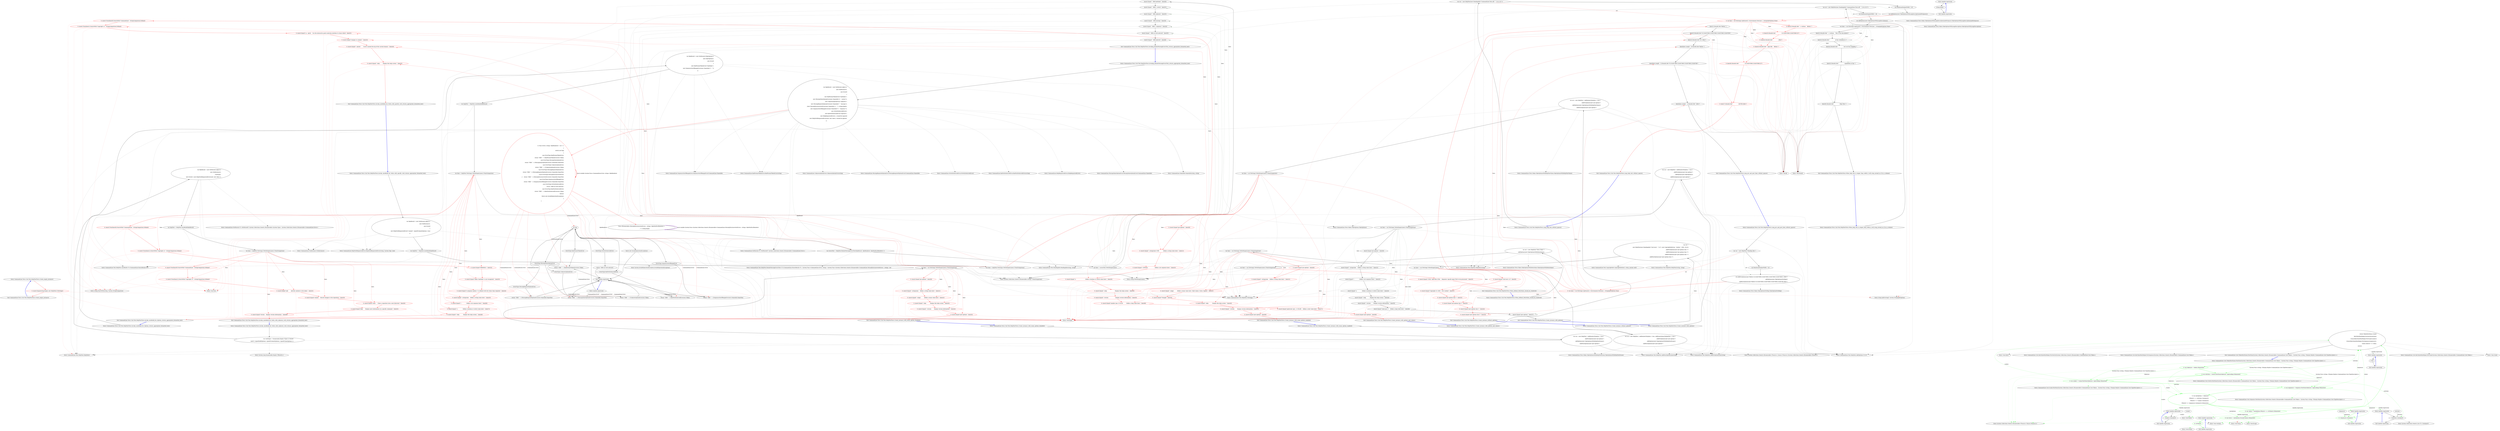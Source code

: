 digraph  {
n0 [cluster="CommandLine.Tests.Unit.Text.HelpTextTests.Create_empty_instance()", label="Entry CommandLine.Tests.Unit.Text.HelpTextTests.Create_empty_instance()", span="16-16"];
n1 [cluster="CommandLine.Tests.Unit.Text.HelpTextTests.Create_empty_instance()", color=red, community=0, label="0: Assert.Equal(string.Empty, new HelpText().ToString())", span="18-18"];
n2 [cluster="CommandLine.Tests.Unit.Text.HelpTextTests.Create_empty_instance()", label="Exit CommandLine.Tests.Unit.Text.HelpTextTests.Create_empty_instance()", span="16-16"];
n3 [cluster="CommandLine.Text.HelpText.HelpText()", label="Entry CommandLine.Text.HelpText.HelpText()", span="34-34"];
n4 [cluster="CommandLine.Text.HelpText.ToString()", label="Entry CommandLine.Text.HelpText.ToString()", span="453-453"];
n5 [cluster="Unk.Equal", label="Entry Unk.Equal", span=""];
n6 [cluster="CommandLine.Tests.Unit.Text.HelpTextTests.Create_instance_without_options()", label="Entry CommandLine.Tests.Unit.Text.HelpTextTests.Create_instance_without_options()", span="22-22"];
n7 [cluster="CommandLine.Tests.Unit.Text.HelpTextTests.Create_instance_without_options()", label="var sut =\r\n                new HelpText(new HeadingInfo(''Unit-tests'', ''2.0''), new CopyrightInfo(true, ''Author'', 2005, 2013))\r\n                    .AddPreOptionsLine(''pre-options line 1'')\r\n                    .AddPreOptionsLine(''pre-options line 2'')\r\n                    .AddPostOptionsLine(''post-options line 1'')\r\n                    .AddPostOptionsLine(''post-options line 2'')", span="26-31"];
n8 [cluster="CommandLine.Tests.Unit.Text.HelpTextTests.Create_instance_without_options()", label="var lines = sut.ToString().ToNotEmptyLines()", span="34-34"];
n16 [cluster="CommandLine.Text.HelpText.HelpText(string, string)", label="Entry CommandLine.Text.HelpText.HelpText(string, string)", span="80-80"];
n17 [cluster="CommandLine.Text.HeadingInfo.HeadingInfo(string, string)", label="Entry CommandLine.Text.HeadingInfo.HeadingInfo(string, string)", span="27-27"];
n18 [cluster="CommandLine.Text.CopyrightInfo.CopyrightInfo(bool, string, params int[])", label="Entry CommandLine.Text.CopyrightInfo.CopyrightInfo(bool, string, params int[])", span="60-60"];
n19 [cluster="CommandLine.Text.HelpText.AddPreOptionsLine(string)", label="Entry CommandLine.Text.HelpText.AddPreOptionsLine(string)", span="330-330"];
n20 [cluster="CommandLine.Text.HelpText.AddPostOptionsLine(string)", label="Entry CommandLine.Text.HelpText.AddPostOptionsLine(string)", span="340-340"];
n9 [cluster="CommandLine.Tests.Unit.Text.HelpTextTests.Create_instance_without_options()", color=red, community=0, label="0: Assert.Equal(''Unit-tests 2.0'', lines[0])", span="36-36"];
n21 [cluster="string.ToNotEmptyLines()", label="Entry string.ToNotEmptyLines()", span="10-10"];
n10 [cluster="CommandLine.Tests.Unit.Text.HelpTextTests.Create_instance_without_options()", color=red, community=0, label="0: Assert.Equal(''Copyright (C) 2005 - 2013 Author'', lines[1])", span="37-37"];
n11 [cluster="CommandLine.Tests.Unit.Text.HelpTextTests.Create_instance_without_options()", color=red, community=0, label="0: Assert.Equal(''pre-options line 1'', lines[2])", span="38-38"];
n12 [cluster="CommandLine.Tests.Unit.Text.HelpTextTests.Create_instance_without_options()", color=red, community=0, label="0: Assert.Equal(''pre-options line 2'', lines[3])", span="39-39"];
n13 [cluster="CommandLine.Tests.Unit.Text.HelpTextTests.Create_instance_without_options()", color=red, community=0, label="0: Assert.Equal(''post-options line 1'', lines[4])", span="40-40"];
n14 [cluster="CommandLine.Tests.Unit.Text.HelpTextTests.Create_instance_without_options()", color=red, community=0, label="0: Assert.Equal(''post-options line 2'', lines[5])", span="41-41"];
n15 [cluster="CommandLine.Tests.Unit.Text.HelpTextTests.Create_instance_without_options()", label="Exit CommandLine.Tests.Unit.Text.HelpTextTests.Create_instance_without_options()", span="22-22"];
n22 [cluster="CommandLine.Tests.Unit.Text.HelpTextTests.Create_instance_with_options()", label="Entry CommandLine.Tests.Unit.Text.HelpTextTests.Create_instance_with_options()", span="46-46"];
n23 [cluster="CommandLine.Tests.Unit.Text.HelpTextTests.Create_instance_with_options()", label="var sut = new HelpText { AddDashesToOption = true }\r\n                .AddPreOptionsLine(''pre-options'')\r\n                .AddOptions(new FakeOptions())\r\n                .AddPostOptionsLine(''post-options'')", span="50-53"];
n24 [cluster="CommandLine.Tests.Unit.Text.HelpTextTests.Create_instance_with_options()", label="var lines = sut.ToString().ToNotEmptyLines().TrimStringArray()", span="57-57"];
n34 [cluster="CommandLine.Tests.Fakes.FakeOptions.FakeOptions()", label="Entry CommandLine.Tests.Fakes.FakeOptions.FakeOptions()", span="6-6"];
n35 [cluster="CommandLine.Text.HelpText.AddOptions<T>(T)", label="Entry CommandLine.Text.HelpText.AddOptions<T>(T)", span="350-350"];
n25 [cluster="CommandLine.Tests.Unit.Text.HelpTextTests.Create_instance_with_options()", label="Assert.Equal(''pre-options'', lines[0])", span="58-58"];
n36 [cluster="System.Collections.Generic.IEnumerable<string>.TrimStringArray()", label="Entry System.Collections.Generic.IEnumerable<string>.TrimStringArray()", span="15-15"];
n26 [cluster="CommandLine.Tests.Unit.Text.HelpTextTests.Create_instance_with_options()", label="Assert.Equal(''--stringvalue    Define a string value here.'', lines[1])", span="59-59"];
n27 [cluster="CommandLine.Tests.Unit.Text.HelpTextTests.Create_instance_with_options()", label="Assert.Equal(''-i               Define a int sequence here.'', lines[2])", span="60-60"];
n28 [cluster="CommandLine.Tests.Unit.Text.HelpTextTests.Create_instance_with_options()", label="Assert.Equal(''-x               Define a boolean or switch value here.'', lines[3])", span="61-61"];
n29 [cluster="CommandLine.Tests.Unit.Text.HelpTextTests.Create_instance_with_options()", label="Assert.Equal(''--help           Display this help screen.'', lines[4])", span="62-62"];
n30 [cluster="CommandLine.Tests.Unit.Text.HelpTextTests.Create_instance_with_options()", label="Assert.Equal(''--version        Display version information.'', lines[5])", span="63-63"];
n31 [cluster="CommandLine.Tests.Unit.Text.HelpTextTests.Create_instance_with_options()", label="Assert.Equal(''value pos. 0     Define a long value here.'', lines[6])", span="64-64"];
n32 [cluster="CommandLine.Tests.Unit.Text.HelpTextTests.Create_instance_with_options()", label="Assert.Equal(''post-options'', lines[7])", span="65-65"];
n33 [cluster="CommandLine.Tests.Unit.Text.HelpTextTests.Create_instance_with_options()", label="Exit CommandLine.Tests.Unit.Text.HelpTextTests.Create_instance_with_options()", span="46-46"];
n37 [cluster="CommandLine.Tests.Unit.Text.HelpTextTests.Create_instance_with_enum_options_enabled()", label="Entry CommandLine.Tests.Unit.Text.HelpTextTests.Create_instance_with_enum_options_enabled()", span="70-70"];
n38 [cluster="CommandLine.Tests.Unit.Text.HelpTextTests.Create_instance_with_enum_options_enabled()", label="var sut = new HelpText { AddDashesToOption = true, AddEnumValuesToHelpText = true }\r\n                .AddPreOptionsLine(''pre-options'')\r\n                .AddOptions(new FakeOptionsWithHelpTextEnum())\r\n                .AddPostOptionsLine(''post-options'')", span="74-77"];
n39 [cluster="CommandLine.Tests.Unit.Text.HelpTextTests.Create_instance_with_enum_options_enabled()", label="var lines = sut.ToString().ToNotEmptyLines().TrimStringArray()", span="81-81"];
n48 [cluster="CommandLine.Tests.Fakes.FakeOptionsWithHelpTextEnum.FakeOptionsWithHelpTextEnum()", label="Entry CommandLine.Tests.Fakes.FakeOptionsWithHelpTextEnum.FakeOptionsWithHelpTextEnum()", span="11-11"];
n40 [cluster="CommandLine.Tests.Unit.Text.HelpTextTests.Create_instance_with_enum_options_enabled()", color=red, community=0, label="0: Assert.Equal(''pre-options'', lines[0])", span="82-82"];
n41 [cluster="CommandLine.Tests.Unit.Text.HelpTextTests.Create_instance_with_enum_options_enabled()", color=red, community=0, label="0: Assert.Equal(''--stringvalue    Define a string value here.'', lines[1])", span="83-83"];
n42 [cluster="CommandLine.Tests.Unit.Text.HelpTextTests.Create_instance_with_enum_options_enabled()", color=red, community=0, label="0: Assert.Equal(''--shape          Define a enum value here. Valid values: Circle, Square,'', lines[2])", span="84-84"];
n43 [cluster="CommandLine.Tests.Unit.Text.HelpTextTests.Create_instance_with_enum_options_enabled()", color=red, community=0, label="0: Assert.Equal(''Triangle'', lines[3])", span="85-85"];
n44 [cluster="CommandLine.Tests.Unit.Text.HelpTextTests.Create_instance_with_enum_options_enabled()", color=red, community=0, label="0: Assert.Equal(''--help           Display this help screen.'', lines[4])", span="86-86"];
n45 [cluster="CommandLine.Tests.Unit.Text.HelpTextTests.Create_instance_with_enum_options_enabled()", color=red, community=0, label="0: Assert.Equal(''--version        Display version information.'', lines[5])", span="87-87"];
n46 [cluster="CommandLine.Tests.Unit.Text.HelpTextTests.Create_instance_with_enum_options_enabled()", color=red, community=0, label="0: Assert.Equal(''post-options'', lines[6])", span="88-88"];
n47 [cluster="CommandLine.Tests.Unit.Text.HelpTextTests.Create_instance_with_enum_options_enabled()", label="Exit CommandLine.Tests.Unit.Text.HelpTextTests.Create_instance_with_enum_options_enabled()", span="70-70"];
n49 [cluster="CommandLine.Tests.Unit.Text.HelpTextTests.Create_instance_with_enum_options_disabled()", label="Entry CommandLine.Tests.Unit.Text.HelpTextTests.Create_instance_with_enum_options_disabled()", span="93-93"];
n50 [cluster="CommandLine.Tests.Unit.Text.HelpTextTests.Create_instance_with_enum_options_disabled()", label="var sut = new HelpText { AddDashesToOption = true }\r\n                .AddPreOptionsLine(''pre-options'')\r\n                .AddOptions(new FakeOptionsWithHelpTextEnum())\r\n                .AddPostOptionsLine(''post-options'')", span="97-100"];
n51 [cluster="CommandLine.Tests.Unit.Text.HelpTextTests.Create_instance_with_enum_options_disabled()", label="var lines = sut.ToString().ToNotEmptyLines().TrimStringArray()", span="104-104"];
n52 [cluster="CommandLine.Tests.Unit.Text.HelpTextTests.Create_instance_with_enum_options_disabled()", color=red, community=0, label="0: Assert.Equal(''pre-options'', lines[0])", span="105-105"];
n53 [cluster="CommandLine.Tests.Unit.Text.HelpTextTests.Create_instance_with_enum_options_disabled()", color=red, community=0, label="0: Assert.Equal(''--stringvalue    Define a string value here.'', lines[1])", span="106-106"];
n54 [cluster="CommandLine.Tests.Unit.Text.HelpTextTests.Create_instance_with_enum_options_disabled()", color=red, community=0, label="0: Assert.Equal(''--shape          Define a enum value here.'', lines[2])", span="107-107"];
n55 [cluster="CommandLine.Tests.Unit.Text.HelpTextTests.Create_instance_with_enum_options_disabled()", color=red, community=0, label="0: Assert.Equal(''--help           Display this help screen.'', lines[3])", span="108-108"];
n56 [cluster="CommandLine.Tests.Unit.Text.HelpTextTests.Create_instance_with_enum_options_disabled()", color=red, community=0, label="0: Assert.Equal(''--version        Display version information.'', lines[4])", span="109-109"];
n57 [cluster="CommandLine.Tests.Unit.Text.HelpTextTests.Create_instance_with_enum_options_disabled()", color=red, community=0, label="0: Assert.Equal(''post-options'', lines[5])", span="110-110"];
n58 [cluster="CommandLine.Tests.Unit.Text.HelpTextTests.Create_instance_with_enum_options_disabled()", label="Exit CommandLine.Tests.Unit.Text.HelpTextTests.Create_instance_with_enum_options_disabled()", span="93-93"];
n59 [cluster="CommandLine.Tests.Unit.Text.HelpTextTests.When_defined_MetaValue_should_be_rendered()", label="Entry CommandLine.Tests.Unit.Text.HelpTextTests.When_defined_MetaValue_should_be_rendered()", span="115-115"];
n60 [cluster="CommandLine.Tests.Unit.Text.HelpTextTests.When_defined_MetaValue_should_be_rendered()", label="var sut = new HelpText(''Meta Value.'')\r\n                .AddOptions(new FakeOptionsWithMetaValue())", span="119-120"];
n61 [cluster="CommandLine.Tests.Unit.Text.HelpTextTests.When_defined_MetaValue_should_be_rendered()", label="var lines = sut.ToString().ToNotEmptyLines().TrimStringArray()", span="123-123"];
n64 [cluster="CommandLine.Text.HelpText.HelpText(string)", label="Entry CommandLine.Text.HelpText.HelpText(string)", span="57-57"];
n65 [cluster="CommandLine.Tests.Fakes.FakeOptionsWithMetaValue.FakeOptionsWithMetaValue()", label="Entry CommandLine.Tests.Fakes.FakeOptionsWithMetaValue.FakeOptionsWithMetaValue()", span="4-4"];
n62 [cluster="CommandLine.Tests.Unit.Text.HelpTextTests.When_defined_MetaValue_should_be_rendered()", color=red, community=0, label="0: Assert.Equal(''i FILE, input-file=FILE    Required. Specify input FILE to be processed.'', lines[2])", span="125-125"];
n63 [cluster="CommandLine.Tests.Unit.Text.HelpTextTests.When_defined_MetaValue_should_be_rendered()", label="Exit CommandLine.Tests.Unit.Text.HelpTextTests.When_defined_MetaValue_should_be_rendered()", span="115-115"];
n66 [cluster="CommandLine.Tests.Unit.Text.HelpTextTests.When_help_text_is_longer_than_width_it_will_wrap_around_as_if_in_a_column()", label="Entry CommandLine.Tests.Unit.Text.HelpTextTests.When_help_text_is_longer_than_width_it_will_wrap_around_as_if_in_a_column()", span="130-130"];
n67 [cluster="CommandLine.Tests.Unit.Text.HelpTextTests.When_help_text_is_longer_than_width_it_will_wrap_around_as_if_in_a_column()", label="var sut = new HelpText(new HeadingInfo(''CommandLine.Tests.dll'', ''1.9.4.131''))", span="134-134"];
n68 [cluster="CommandLine.Tests.Unit.Text.HelpTextTests.When_help_text_is_longer_than_width_it_will_wrap_around_as_if_in_a_column()", label="sut.MaximumDisplayWidth = 40", span="135-135"];
n69 [cluster="CommandLine.Tests.Unit.Text.HelpTextTests.When_help_text_is_longer_than_width_it_will_wrap_around_as_if_in_a_column()", label="sut.AddOptions(new FakeOptionsWithLongDescription())", span="136-136"];
n70 [cluster="CommandLine.Tests.Unit.Text.HelpTextTests.When_help_text_is_longer_than_width_it_will_wrap_around_as_if_in_a_column()", label="var lines = sut.ToString().Split(new[] { Environment.NewLine }, StringSplitOptions.None)", span="139-139"];
n77 [cluster="CommandLine.Tests.Fakes.FakeOptionsWithLongDescription.FakeOptionsWithLongDescription()", label="Entry CommandLine.Tests.Fakes.FakeOptionsWithLongDescription.FakeOptionsWithLongDescription()", span="22-22"];
n71 [cluster="CommandLine.Tests.Unit.Text.HelpTextTests.When_help_text_is_longer_than_width_it_will_wrap_around_as_if_in_a_column()", label="lines[2].Should().Be(''  v, verbose    This is the description'')", span="140-140"];
n78 [cluster="string.Split(string[], System.StringSplitOptions)", label="Entry string.Split(string[], System.StringSplitOptions)", span="0-0"];
n72 [cluster="CommandLine.Tests.Unit.Text.HelpTextTests.When_help_text_is_longer_than_width_it_will_wrap_around_as_if_in_a_column()", label="lines[3].Should().Be(''                of the verbosity to '')", span="142-142"];
n73 [cluster="CommandLine.Tests.Unit.Text.HelpTextTests.When_help_text_is_longer_than_width_it_will_wrap_around_as_if_in_a_column()", label="lines[4].Should().Be(''                test out the wrapping '')", span="143-143"];
n74 [cluster="CommandLine.Tests.Unit.Text.HelpTextTests.When_help_text_is_longer_than_width_it_will_wrap_around_as_if_in_a_column()", label="lines[5].Should().Be(''                capabilities of the '')", span="144-144"];
n75 [cluster="CommandLine.Tests.Unit.Text.HelpTextTests.When_help_text_is_longer_than_width_it_will_wrap_around_as_if_in_a_column()", label="lines[6].Should().Be(''                Help Text.'')", span="145-145"];
n79 [cluster="Unk.Should", label="Entry Unk.Should", span=""];
n80 [cluster="Unk.Be", label="Entry Unk.Be", span=""];
n76 [cluster="CommandLine.Tests.Unit.Text.HelpTextTests.When_help_text_is_longer_than_width_it_will_wrap_around_as_if_in_a_column()", label="Exit CommandLine.Tests.Unit.Text.HelpTextTests.When_help_text_is_longer_than_width_it_will_wrap_around_as_if_in_a_column()", span="130-130"];
n81 [cluster="CommandLine.Tests.Unit.Text.HelpTextTests.Long_help_text_without_spaces()", label="Entry CommandLine.Tests.Unit.Text.HelpTextTests.Long_help_text_without_spaces()", span="150-150"];
n82 [cluster="CommandLine.Tests.Unit.Text.HelpTextTests.Long_help_text_without_spaces()", label="var sut = new HelpText(new HeadingInfo(''CommandLine.Tests.dll'', ''1.9.4.131''))", span="154-154"];
n83 [cluster="CommandLine.Tests.Unit.Text.HelpTextTests.Long_help_text_without_spaces()", label="sut.MaximumDisplayWidth = 40", span="155-155"];
n84 [cluster="CommandLine.Tests.Unit.Text.HelpTextTests.Long_help_text_without_spaces()", label="sut.AddOptions(new FakeOptionsWithLongDescriptionAndNoSpaces())", span="156-156"];
n85 [cluster="CommandLine.Tests.Unit.Text.HelpTextTests.Long_help_text_without_spaces()", color=red, community=0, label="0: var lines = sut.ToString().Split(new[] { Environment.NewLine }, StringSplitOptions.None)", span="159-159"];
n93 [cluster="CommandLine.Tests.Fakes.FakeOptionsWithLongDescriptionAndNoSpaces.FakeOptionsWithLongDescriptionAndNoSpaces()", label="Entry CommandLine.Tests.Fakes.FakeOptionsWithLongDescriptionAndNoSpaces.FakeOptionsWithLongDescriptionAndNoSpaces()", span="31-31"];
n86 [cluster="CommandLine.Tests.Unit.Text.HelpTextTests.Long_help_text_without_spaces()", color=red, community=0, label="0: lines[2].Should().Be(''  v, verbose    Before '')", span="160-160"];
n87 [cluster="CommandLine.Tests.Unit.Text.HelpTextTests.Long_help_text_without_spaces()", color=red, community=0, label="0: lines[3].Should().Be(''                012345678901234567890123'')", span="161-161"];
n88 [cluster="CommandLine.Tests.Unit.Text.HelpTextTests.Long_help_text_without_spaces()", color=red, community=0, label="0: lines[4].Should().Be(''                After'')", span="162-162"];
n89 [cluster="CommandLine.Tests.Unit.Text.HelpTextTests.Long_help_text_without_spaces()", color=red, community=0, label="0: lines[5].Should().Be(''  input-file    Before '')", span="163-163"];
n90 [cluster="CommandLine.Tests.Unit.Text.HelpTextTests.Long_help_text_without_spaces()", color=red, community=0, label="0: lines[6].Should().Be(''                012345678901234567890123'')", span="164-164"];
n91 [cluster="CommandLine.Tests.Unit.Text.HelpTextTests.Long_help_text_without_spaces()", color=red, community=0, label="0: lines[7].Should().Be(''                456789 After'')", span="165-165"];
n92 [cluster="CommandLine.Tests.Unit.Text.HelpTextTests.Long_help_text_without_spaces()", label="Exit CommandLine.Tests.Unit.Text.HelpTextTests.Long_help_text_without_spaces()", span="150-150"];
n94 [cluster="CommandLine.Tests.Unit.Text.HelpTextTests.Long_pre_and_post_lines_without_spaces()", label="Entry CommandLine.Tests.Unit.Text.HelpTextTests.Long_pre_and_post_lines_without_spaces()", span="170-170"];
n95 [cluster="CommandLine.Tests.Unit.Text.HelpTextTests.Long_pre_and_post_lines_without_spaces()", label="var sut = new HelpText(''Heading Info.'')", span="174-174"];
n96 [cluster="CommandLine.Tests.Unit.Text.HelpTextTests.Long_pre_and_post_lines_without_spaces()", label="sut.MaximumDisplayWidth = 40", span="175-175"];
n97 [cluster="CommandLine.Tests.Unit.Text.HelpTextTests.Long_pre_and_post_lines_without_spaces()", label="sut.AddPreOptionsLine(''Before 0123456789012345678901234567890123456789012 After'')\r\n                .AddOptions(new FakeOptionsForHelp())\r\n                .AddPostOptionsLine(''Before 0123456789012345678901234567890123456789 After'')", span="176-178"];
n98 [cluster="CommandLine.Tests.Unit.Text.HelpTextTests.Long_pre_and_post_lines_without_spaces()", color=red, community=0, label="0: var lines = sut.ToString().Split(new[] { Environment.NewLine }, StringSplitOptions.None)", span="181-181"];
n106 [cluster="CommandLine.Tests.Fakes.FakeOptionsForHelp.FakeOptionsForHelp()", label="Entry CommandLine.Tests.Fakes.FakeOptionsForHelp.FakeOptionsForHelp()", span="4-4"];
n99 [cluster="CommandLine.Tests.Unit.Text.HelpTextTests.Long_pre_and_post_lines_without_spaces()", label="lines[1].Should().Be(''Before '')", span="182-182"];
n100 [cluster="CommandLine.Tests.Unit.Text.HelpTextTests.Long_pre_and_post_lines_without_spaces()", label="lines[2].Should().Be(''0123456789012345678901234567890123456789'')", span="183-183"];
n101 [cluster="CommandLine.Tests.Unit.Text.HelpTextTests.Long_pre_and_post_lines_without_spaces()", label="lines[3].Should().Be(''012 After'')", span="184-184"];
n102 [cluster="CommandLine.Tests.Unit.Text.HelpTextTests.Long_pre_and_post_lines_without_spaces()", label="lines[lines.Length - 3].Should().Be(''Before '')", span="185-185"];
n103 [cluster="CommandLine.Tests.Unit.Text.HelpTextTests.Long_pre_and_post_lines_without_spaces()", label="lines[lines.Length - 2].Should().Be(''0123456789012345678901234567890123456789'')", span="186-186"];
n104 [cluster="CommandLine.Tests.Unit.Text.HelpTextTests.Long_pre_and_post_lines_without_spaces()", label="lines[lines.Length - 1].Should().Be('' After'')", span="187-187"];
n105 [cluster="CommandLine.Tests.Unit.Text.HelpTextTests.Long_pre_and_post_lines_without_spaces()", label="Exit CommandLine.Tests.Unit.Text.HelpTextTests.Long_pre_and_post_lines_without_spaces()", span="170-170"];
n107 [cluster="CommandLine.Tests.Unit.Text.HelpTextTests.Invoking_RenderParsingErrorsText_returns_appropriate_formatted_text()", label="Entry CommandLine.Tests.Unit.Text.HelpTextTests.Invoking_RenderParsingErrorsText_returns_appropriate_formatted_text()", span="193-193"];
n108 [cluster="CommandLine.Tests.Unit.Text.HelpTextTests.Invoking_RenderParsingErrorsText_returns_appropriate_formatted_text()", label="var fakeResult = new NotParsed<object>(\r\n                new NullInstance(),\r\n                new Error[]\r\n                    {\r\n                        new BadFormatTokenError(''badtoken''),\r\n                        new MissingValueOptionError(new NameInfo(''x'', ''switch'')),\r\n                        new UnknownOptionError(''unknown''),\r\n                        new MissingRequiredOptionError(new NameInfo('''', ''missing'')),\r\n                        //new MutuallyExclusiveSetError(new NameInfo(''z'', ''''), string.Empty),\r\n                        new SequenceOutOfRangeError(new NameInfo(''s'', ''sequence'')),\r\n                        new NoVerbSelectedError(),\r\n                        new BadVerbSelectedError(''badverb''),\r\n                        new HelpRequestedError(), // should be ignored\r\n                        new HelpVerbRequestedError(null, null, false) // should be ignored \r\n                    })", span="196-210"];
n109 [cluster="CommandLine.Tests.Unit.Text.HelpTextTests.Invoking_RenderParsingErrorsText_returns_appropriate_formatted_text()", color=red, community=0, label="0: Func<Error, string> fakeRenderer = err =>\r\n                {\r\n                    switch (err.Tag)\r\n                    {\r\n                        case ErrorType.BadFormatTokenError:\r\n                            return ''ERR '' + ((BadFormatTokenError)err).Token;\r\n                        case ErrorType.MissingValueOptionError:\r\n                            return ''ERR '' + ((MissingValueOptionError)err).NameInfo.NameText;\r\n                        case ErrorType.UnknownOptionError:\r\n                            return ''ERR '' + ((UnknownOptionError)err).Token;\r\n                        case ErrorType.MissingRequiredOptionError:\r\n                            return ''ERR '' + ((MissingRequiredOptionError)err).NameInfo.NameText;\r\n                        //case ErrorType.MutuallyExclusiveSetError:\r\n                        //    return ''ERR '' + ((MutuallyExclusiveSetError)err).NameInfo.NameText;\r\n                        case ErrorType.SequenceOutOfRangeError:\r\n                            return ''ERR '' + ((SequenceOutOfRangeError)err).NameInfo.NameText;\r\n                        case ErrorType.NoVerbSelectedError:\r\n                            return ''ERR no-verb-selected'';\r\n                        case ErrorType.BadVerbSelectedError:\r\n                            return ''ERR '' + ((BadVerbSelectedError)err).Token;\r\n                        default:\r\n                            throw new InvalidOperationException();\r\n                    }\r\n                }", span="211-234"];
n121 [cluster="CommandLine.NotParsed<T>.NotParsed(T, System.Collections.Generic.IEnumerable<CommandLine.Error>)", label="Entry CommandLine.NotParsed<T>.NotParsed(T, System.Collections.Generic.IEnumerable<CommandLine.Error>)", span="142-142"];
n122 [cluster="CommandLine.NullInstance.NullInstance()", label="Entry CommandLine.NullInstance.NullInstance()", span="9-9"];
n123 [cluster="CommandLine.BadFormatTokenError.BadFormatTokenError(string)", label="Entry CommandLine.BadFormatTokenError.BadFormatTokenError(string)", span="196-196"];
n124 [cluster="CommandLine.MissingValueOptionError.MissingValueOptionError(CommandLine.NameInfo)", label="Entry CommandLine.MissingValueOptionError.MissingValueOptionError(CommandLine.NameInfo)", span="269-269"];
n125 [cluster="CommandLine.NameInfo.NameInfo(string, string)", label="Entry CommandLine.NameInfo.NameInfo(string, string)", span="20-20"];
n126 [cluster="CommandLine.UnknownOptionError.UnknownOptionError(string)", label="Entry CommandLine.UnknownOptionError.UnknownOptionError(string)", span="280-280"];
n127 [cluster="CommandLine.MissingRequiredOptionError.MissingRequiredOptionError(CommandLine.NameInfo)", label="Entry CommandLine.MissingRequiredOptionError.MissingRequiredOptionError(CommandLine.NameInfo)", span="291-291"];
n128 [cluster="CommandLine.SequenceOutOfRangeError.SequenceOutOfRangeError(CommandLine.NameInfo)", label="Entry CommandLine.SequenceOutOfRangeError.SequenceOutOfRangeError(CommandLine.NameInfo)", span="335-335"];
n129 [cluster="CommandLine.NoVerbSelectedError.NoVerbSelectedError()", label="Entry CommandLine.NoVerbSelectedError.NoVerbSelectedError()", span="421-421"];
n130 [cluster="CommandLine.BadVerbSelectedError.BadVerbSelectedError(string)", label="Entry CommandLine.BadVerbSelectedError.BadVerbSelectedError(string)", span="357-357"];
n131 [cluster="CommandLine.HelpRequestedError.HelpRequestedError()", label="Entry CommandLine.HelpRequestedError.HelpRequestedError()", span="368-368"];
n132 [cluster="CommandLine.HelpVerbRequestedError.HelpVerbRequestedError(string, System.Type, bool)", label="Entry CommandLine.HelpVerbRequestedError.HelpVerbRequestedError(string, System.Type, bool)", span="383-383"];
n111 [cluster="CommandLine.Tests.Unit.Text.HelpTextTests.Invoking_RenderParsingErrorsText_returns_appropriate_formatted_text()", label="var errorsText = HelpText.RenderParsingErrorsText(fakeResult, fakeRenderer, fakeMutExclRenderer, 2)", span="239-239"];
n110 [cluster="CommandLine.Tests.Unit.Text.HelpTextTests.Invoking_RenderParsingErrorsText_returns_appropriate_formatted_text()", label="Func<IEnumerable<MutuallyExclusiveSetError>, string> fakeMutExclRenderer =\r\n                _ => string.Empty", span="235-236"];
n135 [cluster="lambda expression", label="err.Tag", span="213-213"];
n137 [cluster="lambda expression", label="return ''ERR '' + ((BadFormatTokenError)err).Token;", span="216-216"];
n139 [cluster="lambda expression", label="return ''ERR '' + ((MissingValueOptionError)err).NameInfo.NameText;", span="218-218"];
n141 [cluster="lambda expression", label="return ''ERR '' + ((UnknownOptionError)err).Token;", span="220-220"];
n143 [cluster="lambda expression", label="return ''ERR '' + ((MissingRequiredOptionError)err).NameInfo.NameText;", span="222-222"];
n145 [cluster="lambda expression", label="return ''ERR '' + ((SequenceOutOfRangeError)err).NameInfo.NameText;", span="226-226"];
n149 [cluster="lambda expression", label="return ''ERR '' + ((BadVerbSelectedError)err).Token;", span="230-230"];
n112 [cluster="CommandLine.Tests.Unit.Text.HelpTextTests.Invoking_RenderParsingErrorsText_returns_appropriate_formatted_text()", label="var lines = errorsText.ToNotEmptyLines()", span="242-242"];
n133 [cluster="CommandLine.Text.HelpText.RenderParsingErrorsText<T>(CommandLine.ParserResult<T>, System.Func<CommandLine.Error, string>, System.Func<System.Collections.Generic.IEnumerable<CommandLine.MutuallyExclusiveSetError>, string>, int)", label="Entry CommandLine.Text.HelpText.RenderParsingErrorsText<T>(CommandLine.ParserResult<T>, System.Func<CommandLine.Error, string>, System.Func<System.Collections.Generic.IEnumerable<CommandLine.MutuallyExclusiveSetError>, string>, int)", span="416-416"];
n113 [cluster="CommandLine.Tests.Unit.Text.HelpTextTests.Invoking_RenderParsingErrorsText_returns_appropriate_formatted_text()", label="Assert.Equal(''  ERR badtoken'', lines[0])", span="244-244"];
n114 [cluster="CommandLine.Tests.Unit.Text.HelpTextTests.Invoking_RenderParsingErrorsText_returns_appropriate_formatted_text()", label="Assert.Equal(''  ERR x, switch'', lines[1])", span="245-245"];
n115 [cluster="CommandLine.Tests.Unit.Text.HelpTextTests.Invoking_RenderParsingErrorsText_returns_appropriate_formatted_text()", label="Assert.Equal(''  ERR unknown'', lines[2])", span="246-246"];
n116 [cluster="CommandLine.Tests.Unit.Text.HelpTextTests.Invoking_RenderParsingErrorsText_returns_appropriate_formatted_text()", label="Assert.Equal(''  ERR missing'', lines[3])", span="247-247"];
n117 [cluster="CommandLine.Tests.Unit.Text.HelpTextTests.Invoking_RenderParsingErrorsText_returns_appropriate_formatted_text()", label="Assert.Equal(''  ERR s, sequence'', lines[4])", span="249-249"];
n118 [cluster="CommandLine.Tests.Unit.Text.HelpTextTests.Invoking_RenderParsingErrorsText_returns_appropriate_formatted_text()", label="Assert.Equal(''  ERR no-verb-selected'', lines[5])", span="250-250"];
n119 [cluster="CommandLine.Tests.Unit.Text.HelpTextTests.Invoking_RenderParsingErrorsText_returns_appropriate_formatted_text()", label="Assert.Equal(''  ERR badverb'', lines[6])", span="251-251"];
n120 [cluster="CommandLine.Tests.Unit.Text.HelpTextTests.Invoking_RenderParsingErrorsText_returns_appropriate_formatted_text()", label="Exit CommandLine.Tests.Unit.Text.HelpTextTests.Invoking_RenderParsingErrorsText_returns_appropriate_formatted_text()", span="193-193"];
n134 [cluster="lambda expression", label="Entry lambda expression", span="211-234"];
n136 [cluster="lambda expression", label="ErrorType.BadFormatTokenError", span="215-215"];
n138 [cluster="lambda expression", label="ErrorType.MissingValueOptionError", span="217-217"];
n140 [cluster="lambda expression", label="ErrorType.UnknownOptionError", span="219-219"];
n142 [cluster="lambda expression", label="ErrorType.MissingRequiredOptionError", span="221-221"];
n144 [cluster="lambda expression", label="ErrorType.SequenceOutOfRangeError", span="225-225"];
n146 [cluster="lambda expression", label="ErrorType.NoVerbSelectedError", span="227-227"];
n148 [cluster="lambda expression", label="ErrorType.BadVerbSelectedError", span="229-229"];
n150 [cluster="lambda expression", label="throw new InvalidOperationException();", span="232-232"];
n147 [cluster="lambda expression", label="return ''ERR no-verb-selected'';", span="228-228"];
n151 [cluster="lambda expression", label="Exit lambda expression", span="211-234"];
n152 [cluster="System.InvalidOperationException.InvalidOperationException()", label="Entry System.InvalidOperationException.InvalidOperationException()", span="0-0"];
n153 [cluster="lambda expression", label="Entry lambda expression", span="236-236"];
n154 [cluster="lambda expression", label="string.Empty", span="236-236"];
n155 [cluster="lambda expression", label="Exit lambda expression", span="236-236"];
n156 [cluster="CommandLine.Tests.Unit.Text.HelpTextTests.Invoke_AutoBuild_for_Options_returns_appropriate_formatted_text()", label="Entry CommandLine.Tests.Unit.Text.HelpTextTests.Invoke_AutoBuild_for_Options_returns_appropriate_formatted_text()", span="256-256"];
n157 [cluster="CommandLine.Tests.Unit.Text.HelpTextTests.Invoke_AutoBuild_for_Options_returns_appropriate_formatted_text()", label="var fakeResult = new NotParsed<FakeOptions>(\r\n                new FakeOptions(),\r\n                new Error[]\r\n                    {\r\n                        new BadFormatTokenError(''badtoken''),\r\n                        new SequenceOutOfRangeError(new NameInfo(''i'', ''''))\r\n                    })", span="259-265"];
n158 [cluster="CommandLine.Tests.Unit.Text.HelpTextTests.Invoke_AutoBuild_for_Options_returns_appropriate_formatted_text()", label="var helpText = HelpText.AutoBuild(fakeResult)", span="268-268"];
n159 [cluster="CommandLine.Tests.Unit.Text.HelpTextTests.Invoke_AutoBuild_for_Options_returns_appropriate_formatted_text()", label="var lines = helpText.ToString().ToNotEmptyLines().TrimStringArray()", span="271-271"];
n170 [cluster="CommandLine.Text.HelpText.AutoBuild<T>(CommandLine.ParserResult<T>)", label="Entry CommandLine.Text.HelpText.AutoBuild<T>(CommandLine.ParserResult<T>)", span="252-252"];
n160 [cluster="CommandLine.Tests.Unit.Text.HelpTextTests.Invoke_AutoBuild_for_Options_returns_appropriate_formatted_text()", color=red, community=0, label="0: Assert.True(lines[0].StartsWith(''CommandLine'', StringComparison.Ordinal))", span="273-273"];
n161 [cluster="CommandLine.Tests.Unit.Text.HelpTextTests.Invoke_AutoBuild_for_Options_returns_appropriate_formatted_text()", color=red, community=0, label="0: Assert.True(lines[1].StartsWith(''Copyright (c)'', StringComparison.Ordinal))", span="274-274"];
n162 [cluster="CommandLine.Tests.Unit.Text.HelpTextTests.Invoke_AutoBuild_for_Options_returns_appropriate_formatted_text()", color=red, community=0, label="0: Assert.Equal(''ERROR(S):'', lines[2])", span="275-275"];
n163 [cluster="CommandLine.Tests.Unit.Text.HelpTextTests.Invoke_AutoBuild_for_Options_returns_appropriate_formatted_text()", color=red, community=0, label="0: Assert.Equal(''Token 'badtoken' is not recognized.'', lines[3])", span="276-276"];
n164 [cluster="CommandLine.Tests.Unit.Text.HelpTextTests.Invoke_AutoBuild_for_Options_returns_appropriate_formatted_text()", color=red, community=0, label="0: Assert.Equal(''A sequence option 'i' is defined with few items than required.'', lines[4])", span="277-277"];
n165 [cluster="CommandLine.Tests.Unit.Text.HelpTextTests.Invoke_AutoBuild_for_Options_returns_appropriate_formatted_text()", color=red, community=0, label="0: Assert.Equal(''--stringvalue    Define a string value here.'', lines[5])", span="278-278"];
n166 [cluster="CommandLine.Tests.Unit.Text.HelpTextTests.Invoke_AutoBuild_for_Options_returns_appropriate_formatted_text()", color=red, community=0, label="0: Assert.Equal(''-i               Define a int sequence here.'', lines[6])", span="279-279"];
n167 [cluster="CommandLine.Tests.Unit.Text.HelpTextTests.Invoke_AutoBuild_for_Options_returns_appropriate_formatted_text()", color=red, community=0, label="0: Assert.Equal(''-x               Define a boolean or switch value here.'', lines[7])", span="280-280"];
n168 [cluster="CommandLine.Tests.Unit.Text.HelpTextTests.Invoke_AutoBuild_for_Options_returns_appropriate_formatted_text()", color=red, community=0, label="0: Assert.Equal(''--help           Display this help screen.'', lines[8])", span="281-281"];
n171 [cluster="string.StartsWith(string, System.StringComparison)", label="Entry string.StartsWith(string, System.StringComparison)", span="0-0"];
n172 [cluster="Unk.True", label="Entry Unk.True", span=""];
n169 [cluster="CommandLine.Tests.Unit.Text.HelpTextTests.Invoke_AutoBuild_for_Options_returns_appropriate_formatted_text()", label="Exit CommandLine.Tests.Unit.Text.HelpTextTests.Invoke_AutoBuild_for_Options_returns_appropriate_formatted_text()", span="256-256"];
n173 [cluster="CommandLine.Tests.Unit.Text.HelpTextTests.Invoke_AutoBuild_for_Verbs_with_specific_verb_returns_appropriate_formatted_text()", label="Entry CommandLine.Tests.Unit.Text.HelpTextTests.Invoke_AutoBuild_for_Verbs_with_specific_verb_returns_appropriate_formatted_text()", span="286-286"];
n174 [cluster="CommandLine.Tests.Unit.Text.HelpTextTests.Invoke_AutoBuild_for_Verbs_with_specific_verb_returns_appropriate_formatted_text()", label="var fakeResult = new NotParsed<object>(\r\n                new NullInstance(),\r\n                new Error[]\r\n                    {\r\n                        new HelpVerbRequestedError(''commit'', typeof(CommitOptions), true)\r\n                    })", span="289-294"];
n175 [cluster="CommandLine.Tests.Unit.Text.HelpTextTests.Invoke_AutoBuild_for_Verbs_with_specific_verb_returns_appropriate_formatted_text()", label="var helpText = HelpText.AutoBuild(fakeResult)", span="297-297"];
n176 [cluster="CommandLine.Tests.Unit.Text.HelpTextTests.Invoke_AutoBuild_for_Verbs_with_specific_verb_returns_appropriate_formatted_text()", label="var lines = helpText.ToString().ToNotEmptyLines().TrimStringArray()", span="300-300"];
n177 [cluster="CommandLine.Tests.Unit.Text.HelpTextTests.Invoke_AutoBuild_for_Verbs_with_specific_verb_returns_appropriate_formatted_text()", color=red, community=0, label="0: Assert.True(lines[0].StartsWith(''CommandLine'', StringComparison.Ordinal))", span="302-302"];
n178 [cluster="CommandLine.Tests.Unit.Text.HelpTextTests.Invoke_AutoBuild_for_Verbs_with_specific_verb_returns_appropriate_formatted_text()", color=red, community=0, label="0: Assert.True(lines[1].StartsWith(''Copyright (c)'', StringComparison.Ordinal))", span="303-303"];
n179 [cluster="CommandLine.Tests.Unit.Text.HelpTextTests.Invoke_AutoBuild_for_Verbs_with_specific_verb_returns_appropriate_formatted_text()", color=red, community=0, label="0: Assert.Equal(''-p, --patch    Use the interactive patch selection interface to chose which'', lines[2])", span="304-304"];
n180 [cluster="CommandLine.Tests.Unit.Text.HelpTextTests.Invoke_AutoBuild_for_Verbs_with_specific_verb_returns_appropriate_formatted_text()", color=red, community=0, label="0: Assert.Equal(''changes to commit.'', lines[3])", span="305-305"];
n181 [cluster="CommandLine.Tests.Unit.Text.HelpTextTests.Invoke_AutoBuild_for_Verbs_with_specific_verb_returns_appropriate_formatted_text()", color=red, community=0, label="0: Assert.Equal(''--amend        Used to amend the tip of the current branch.'', lines[4])", span="306-306"];
n182 [cluster="CommandLine.Tests.Unit.Text.HelpTextTests.Invoke_AutoBuild_for_Verbs_with_specific_verb_returns_appropriate_formatted_text()", color=red, community=0, label="0: Assert.Equal(''--help         Display this help screen.'', lines[5])", span="307-307"];
n183 [cluster="CommandLine.Tests.Unit.Text.HelpTextTests.Invoke_AutoBuild_for_Verbs_with_specific_verb_returns_appropriate_formatted_text()", label="Exit CommandLine.Tests.Unit.Text.HelpTextTests.Invoke_AutoBuild_for_Verbs_with_specific_verb_returns_appropriate_formatted_text()", span="286-286"];
n184 [cluster="CommandLine.Tests.Unit.Text.HelpTextTests.Invoke_AutoBuild_for_Verbs_with_unknown_verb_returns_appropriate_formatted_text()", label="Entry CommandLine.Tests.Unit.Text.HelpTextTests.Invoke_AutoBuild_for_Verbs_with_unknown_verb_returns_appropriate_formatted_text()", span="312-312"];
n185 [cluster="CommandLine.Tests.Unit.Text.HelpTextTests.Invoke_AutoBuild_for_Verbs_with_unknown_verb_returns_appropriate_formatted_text()", label="var verbTypes = Enumerable.Empty<Type>().Concat(\r\n                new[] { typeof(AddOptions), typeof(CommitOptions), typeof(CloneOptions) })", span="315-316"];
n186 [cluster="CommandLine.Tests.Unit.Text.HelpTextTests.Invoke_AutoBuild_for_Verbs_with_unknown_verb_returns_appropriate_formatted_text()", label="var fakeResult = new NotParsed<object>(\r\n                new NullInstance(),\r\n                verbTypes,\r\n                new Error[] { new HelpVerbRequestedError(null, null, false) })", span="317-320"];
n197 [cluster="System.Linq.Enumerable.Empty<TResult>()", label="Entry System.Linq.Enumerable.Empty<TResult>()", span="0-0"];
n198 [cluster="System.Collections.Generic.IEnumerable<TSource>.Concat<TSource>(System.Collections.Generic.IEnumerable<TSource>)", label="Entry System.Collections.Generic.IEnumerable<TSource>.Concat<TSource>(System.Collections.Generic.IEnumerable<TSource>)", span="0-0"];
n187 [cluster="CommandLine.Tests.Unit.Text.HelpTextTests.Invoke_AutoBuild_for_Verbs_with_unknown_verb_returns_appropriate_formatted_text()", label="var helpText = HelpText.AutoBuild(fakeResult)", span="323-323"];
n199 [cluster="CommandLine.NotParsed<T>.NotParsed(T, System.Collections.Generic.IEnumerable<System.Type>, System.Collections.Generic.IEnumerable<CommandLine.Error>)", label="Entry CommandLine.NotParsed<T>.NotParsed(T, System.Collections.Generic.IEnumerable<System.Type>, System.Collections.Generic.IEnumerable<CommandLine.Error>)", span="136-136"];
n188 [cluster="CommandLine.Tests.Unit.Text.HelpTextTests.Invoke_AutoBuild_for_Verbs_with_unknown_verb_returns_appropriate_formatted_text()", label="var lines = helpText.ToString().ToNotEmptyLines().TrimStringArray()", span="326-326"];
n189 [cluster="CommandLine.Tests.Unit.Text.HelpTextTests.Invoke_AutoBuild_for_Verbs_with_unknown_verb_returns_appropriate_formatted_text()", color=red, community=0, label="0: Assert.True(lines[0].StartsWith(''CommandLine'', StringComparison.Ordinal))", span="328-328"];
n190 [cluster="CommandLine.Tests.Unit.Text.HelpTextTests.Invoke_AutoBuild_for_Verbs_with_unknown_verb_returns_appropriate_formatted_text()", color=red, community=0, label="0: Assert.True(lines[1].StartsWith(''Copyright (c)'', StringComparison.Ordinal))", span="329-329"];
n191 [cluster="CommandLine.Tests.Unit.Text.HelpTextTests.Invoke_AutoBuild_for_Verbs_with_unknown_verb_returns_appropriate_formatted_text()", color=red, community=0, label="0: Assert.Equal(''add        Add file contents to the index.'', lines[2])", span="330-330"];
n192 [cluster="CommandLine.Tests.Unit.Text.HelpTextTests.Invoke_AutoBuild_for_Verbs_with_unknown_verb_returns_appropriate_formatted_text()", color=red, community=0, label="0: Assert.Equal(''commit     Record changes to the repository.'', lines[3])", span="331-331"];
n193 [cluster="CommandLine.Tests.Unit.Text.HelpTextTests.Invoke_AutoBuild_for_Verbs_with_unknown_verb_returns_appropriate_formatted_text()", color=red, community=0, label="0: Assert.Equal(''clone      Clone a repository into a new directory.'', lines[4])", span="332-332"];
n194 [cluster="CommandLine.Tests.Unit.Text.HelpTextTests.Invoke_AutoBuild_for_Verbs_with_unknown_verb_returns_appropriate_formatted_text()", color=red, community=0, label="0: Assert.Equal(''help       Display more information on a specific command.'', lines[5])", span="333-333"];
n195 [cluster="CommandLine.Tests.Unit.Text.HelpTextTests.Invoke_AutoBuild_for_Verbs_with_unknown_verb_returns_appropriate_formatted_text()", color=red, community=0, label="0: Assert.Equal(''version    Display version information.'', lines[6])", span="334-334"];
n196 [cluster="CommandLine.Tests.Unit.Text.HelpTextTests.Invoke_AutoBuild_for_Verbs_with_unknown_verb_returns_appropriate_formatted_text()", label="Exit CommandLine.Tests.Unit.Text.HelpTextTests.Invoke_AutoBuild_for_Verbs_with_unknown_verb_returns_appropriate_formatted_text()", span="312-312"];
n200 [cluster="CommandLine.Tests.Unit.Text.HelpTextTests.Create_instance_with_options_and_values()", label="Entry CommandLine.Tests.Unit.Text.HelpTextTests.Create_instance_with_options_and_values()", span="339-339"];
n201 [cluster="CommandLine.Tests.Unit.Text.HelpTextTests.Create_instance_with_options_and_values()", label="var sut = new HelpText { AddDashesToOption = true }\r\n                .AddPreOptionsLine(''pre-options'')\r\n                .AddOptions(new FakeOptionsWithHelpTextValue())\r\n                .AddPostOptionsLine(''post-options'')", span="343-346"];
n202 [cluster="CommandLine.Tests.Unit.Text.HelpTextTests.Create_instance_with_options_and_values()", label="var lines = sut.ToString().ToNotEmptyLines().TrimStringArray()", span="350-350"];
n213 [cluster="CommandLine.Tests.Fakes.FakeOptionsWithHelpTextValue.FakeOptionsWithHelpTextValue()", label="Entry CommandLine.Tests.Fakes.FakeOptionsWithHelpTextValue.FakeOptionsWithHelpTextValue()", span="6-6"];
n203 [cluster="CommandLine.Tests.Unit.Text.HelpTextTests.Create_instance_with_options_and_values()", color=red, community=0, label="0: Assert.Equal(''pre-options'', lines[0])", span="351-351"];
n204 [cluster="CommandLine.Tests.Unit.Text.HelpTextTests.Create_instance_with_options_and_values()", color=red, community=0, label="0: Assert.Equal(''--stringvalue=STR            Define a string value here.'', lines[1])", span="352-352"];
n205 [cluster="CommandLine.Tests.Unit.Text.HelpTextTests.Create_instance_with_options_and_values()", color=red, community=0, label="0: Assert.Equal(''-i INTSEQ                    Define a int sequence here.'', lines[2])", span="353-353"];
n206 [cluster="CommandLine.Tests.Unit.Text.HelpTextTests.Create_instance_with_options_and_values()", color=red, community=0, label="0: Assert.Equal(''-x                           Define a boolean or switch value here.'', lines[3])", span="354-354"];
n207 [cluster="CommandLine.Tests.Unit.Text.HelpTextTests.Create_instance_with_options_and_values()", color=red, community=0, label="0: Assert.Equal(''--help                       Display this help screen.'', lines[4])", span="355-355"];
n208 [cluster="CommandLine.Tests.Unit.Text.HelpTextTests.Create_instance_with_options_and_values()", color=red, community=0, label="0: Assert.Equal(''--version                    Display version information.'', lines[5])", span="356-356"];
n209 [cluster="CommandLine.Tests.Unit.Text.HelpTextTests.Create_instance_with_options_and_values()", color=red, community=0, label="0: Assert.Equal(''number (pos. 0) NUM          Define a long value here.'', lines[6])", span="357-357"];
n210 [cluster="CommandLine.Tests.Unit.Text.HelpTextTests.Create_instance_with_options_and_values()", color=red, community=0, label="0: Assert.Equal(''paintcolor (pos. 1) COLOR    Define a color value here.'', lines[7])", span="358-358"];
n211 [cluster="CommandLine.Tests.Unit.Text.HelpTextTests.Create_instance_with_options_and_values()", color=red, community=0, label="0: Assert.Equal(''post-options'', lines[8])", span="359-359"];
n212 [cluster="CommandLine.Tests.Unit.Text.HelpTextTests.Create_instance_with_options_and_values()", label="Exit CommandLine.Tests.Unit.Text.HelpTextTests.Create_instance_with_options_and_values()", span="339-339"];
m0_0 [cluster="CommandLine.Core.TokenPartitioner.Partition(System.Collections.Generic.IEnumerable<CommandLine.Core.Token>, System.Func<string, CSharpx.Maybe<CommandLine.Core.TypeDescriptor>>)", file="TokenPartitioner.cs", label="Entry CommandLine.Core.TokenPartitioner.Partition(System.Collections.Generic.IEnumerable<CommandLine.Core.Token>, System.Func<string, CSharpx.Maybe<CommandLine.Core.TypeDescriptor>>)", span="13-13"];
m0_1 [cluster="CommandLine.Core.TokenPartitioner.Partition(System.Collections.Generic.IEnumerable<CommandLine.Core.Token>, System.Func<string, CSharpx.Maybe<CommandLine.Core.TypeDescriptor>>)", color=green, community=0, file="TokenPartitioner.cs", label="0: var tokenList = tokens.Memorize()", span="16-16"];
m0_2 [cluster="CommandLine.Core.TokenPartitioner.Partition(System.Collections.Generic.IEnumerable<CommandLine.Core.Token>, System.Func<string, CSharpx.Maybe<CommandLine.Core.TypeDescriptor>>)", color=green, community=0, file="TokenPartitioner.cs", label="0: var switches = Switch.Partition(tokenList, typeLookup).Memorize()", span="17-17"];
m0_3 [cluster="CommandLine.Core.TokenPartitioner.Partition(System.Collections.Generic.IEnumerable<CommandLine.Core.Token>, System.Func<string, CSharpx.Maybe<CommandLine.Core.TypeDescriptor>>)", color=green, community=0, file="TokenPartitioner.cs", label="0: var scalars = Scalar.Partition(tokenList, typeLookup).Memorize()", span="18-18"];
m0_4 [cluster="CommandLine.Core.TokenPartitioner.Partition(System.Collections.Generic.IEnumerable<CommandLine.Core.Token>, System.Func<string, CSharpx.Maybe<CommandLine.Core.TypeDescriptor>>)", color=green, community=0, file="TokenPartitioner.cs", label="0: var sequences = Sequence.Partition(tokenList, typeLookup).Memorize()", span="19-19"];
m0_5 [cluster="CommandLine.Core.TokenPartitioner.Partition(System.Collections.Generic.IEnumerable<CommandLine.Core.Token>, System.Func<string, CSharpx.Maybe<CommandLine.Core.TypeDescriptor>>)", color=green, community=0, file="TokenPartitioner.cs", label="0: var nonOptions = tokenList\r\n                .Where(t => !switches.Contains(t))\r\n                .Where(t => !scalars.Contains(t))\r\n                .Where(t => !sequences.Contains(t)).Memorize()", span="20-23"];
m0_8 [cluster="CommandLine.Core.TokenPartitioner.Partition(System.Collections.Generic.IEnumerable<CommandLine.Core.Token>, System.Func<string, CSharpx.Maybe<CommandLine.Core.TypeDescriptor>>)", file="TokenPartitioner.cs", label="return TokenPartitions.Create(\r\n                    KeyValuePairHelper.ForSwitch(switches)\r\n                        .Concat(KeyValuePairHelper.ForScalar(scalars))\r\n                        .Concat(KeyValuePairHelper.ForSequence(sequences)),\r\n                values.Select(t => t.Text),\r\n                errors);", span="28-33"];
m0_6 [cluster="CommandLine.Core.TokenPartitioner.Partition(System.Collections.Generic.IEnumerable<CommandLine.Core.Token>, System.Func<string, CSharpx.Maybe<CommandLine.Core.TypeDescriptor>>)", color=green, community=0, file="TokenPartitioner.cs", label="0: var values = nonOptions.Where(v => v.IsValue()).Memorize()", span="24-24"];
m0_7 [cluster="CommandLine.Core.TokenPartitioner.Partition(System.Collections.Generic.IEnumerable<CommandLine.Core.Token>, System.Func<string, CSharpx.Maybe<CommandLine.Core.TypeDescriptor>>)", color=green, community=0, file="TokenPartitioner.cs", label="0: var errors = nonOptions.Except(values).Memorize()", span="25-25"];
m0_9 [cluster="CommandLine.Core.TokenPartitioner.Partition(System.Collections.Generic.IEnumerable<CommandLine.Core.Token>, System.Func<string, CSharpx.Maybe<CommandLine.Core.TypeDescriptor>>)", file="TokenPartitioner.cs", label="Exit CommandLine.Core.TokenPartitioner.Partition(System.Collections.Generic.IEnumerable<CommandLine.Core.Token>, System.Func<string, CSharpx.Maybe<CommandLine.Core.TypeDescriptor>>)", span="13-13"];
m0_26 [cluster="System.Collections.Generic.List<T>.Contains(T)", file="TokenPartitioner.cs", label="Entry System.Collections.Generic.List<T>.Contains(T)", span="0-0"];
m0_12 [cluster="CommandLine.Core.Scalar.Partition(System.Collections.Generic.IEnumerable<CommandLine.Core.Token>, System.Func<string, CSharpx.Maybe<CommandLine.Core.TypeDescriptor>>)", file="TokenPartitioner.cs", label="Entry CommandLine.Core.Scalar.Partition(System.Collections.Generic.IEnumerable<CommandLine.Core.Token>, System.Func<string, CSharpx.Maybe<CommandLine.Core.TypeDescriptor>>)", span="12-12"];
m0_18 [cluster="CommandLine.Core.KeyValuePairHelper.ForScalar(System.Collections.Generic.IEnumerable<CommandLine.Core.Token>)", file="TokenPartitioner.cs", label="Entry CommandLine.Core.KeyValuePairHelper.ForScalar(System.Collections.Generic.IEnumerable<CommandLine.Core.Token>)", span="16-16"];
m0_37 [cluster="Unk.IsValue", file="TokenPartitioner.cs", label="Entry Unk.IsValue", span=""];
m0_14 [cluster="Unk.Where", file="TokenPartitioner.cs", label="Entry Unk.Where", span=""];
m0_22 [cluster="Unk.Create", file="TokenPartitioner.cs", label="Entry Unk.Create", span=""];
m0_30 [cluster="Unk.Contains", file="TokenPartitioner.cs", label="Entry Unk.Contains", span=""];
m0_16 [cluster="Unk.Except", file="TokenPartitioner.cs", label="Entry Unk.Except", span=""];
m0_38 [cluster="lambda expression", file="TokenPartitioner.cs", label="Entry lambda expression", span="32-32"];
m0_24 [cluster="lambda expression", file="TokenPartitioner.cs", label="!switches.Contains(t)", span="21-21"];
m0_28 [cluster="lambda expression", file="TokenPartitioner.cs", label="!scalars.Contains(t)", span="23-23"];
m0_32 [cluster="lambda expression", color=green, community=0, file="TokenPartitioner.cs", label="0: !sequences.Contains(t)", span="23-23"];
m0_23 [cluster="lambda expression", file="TokenPartitioner.cs", label="Entry lambda expression", span="22-22"];
m0_27 [cluster="lambda expression", file="TokenPartitioner.cs", label="Entry lambda expression", span="23-23"];
m0_31 [cluster="lambda expression", file="TokenPartitioner.cs", label="Entry lambda expression", span="24-24"];
m0_34 [cluster="lambda expression", file="TokenPartitioner.cs", label="Entry lambda expression", span="25-25"];
m0_25 [cluster="lambda expression", file="TokenPartitioner.cs", label="Exit lambda expression", span="22-22"];
m0_29 [cluster="lambda expression", file="TokenPartitioner.cs", label="Exit lambda expression", span="23-23"];
m0_33 [cluster="lambda expression", file="TokenPartitioner.cs", label="Exit lambda expression", span="24-24"];
m0_35 [cluster="lambda expression", color=green, community=0, file="TokenPartitioner.cs", label="0: v.IsValue()", span="24-24"];
m0_36 [cluster="lambda expression", file="TokenPartitioner.cs", label="Exit lambda expression", span="25-25"];
m0_39 [cluster="lambda expression", file="TokenPartitioner.cs", label="t.Text", span="32-32"];
m0_40 [cluster="lambda expression", file="TokenPartitioner.cs", label="Exit lambda expression", span="32-32"];
m0_13 [cluster="CommandLine.Core.Sequence.Partition(System.Collections.Generic.IEnumerable<CommandLine.Core.Token>, System.Func<string, CSharpx.Maybe<CommandLine.Core.TypeDescriptor>>)", file="TokenPartitioner.cs", label="Entry CommandLine.Core.Sequence.Partition(System.Collections.Generic.IEnumerable<CommandLine.Core.Token>, System.Func<string, CSharpx.Maybe<CommandLine.Core.TypeDescriptor>>)", span="12-12"];
m0_21 [cluster="Unk.Select", file="TokenPartitioner.cs", label="Entry Unk.Select", span=""];
m0_15 [cluster="Unk.ToList", file="TokenPartitioner.cs", label="Entry Unk.ToList", span=""];
m0_17 [cluster="CommandLine.Core.KeyValuePairHelper.ForSwitch(System.Collections.Generic.IEnumerable<CommandLine.Core.Token>)", file="TokenPartitioner.cs", label="Entry CommandLine.Core.KeyValuePairHelper.ForSwitch(System.Collections.Generic.IEnumerable<CommandLine.Core.Token>)", span="10-10"];
m0_10 [cluster="System.Collections.Generic.IEnumerable<TSource>.ToList<TSource>()", file="TokenPartitioner.cs", label="Entry System.Collections.Generic.IEnumerable<TSource>.ToList<TSource>()", span="0-0"];
m0_20 [cluster="CommandLine.Core.KeyValuePairHelper.ForSequence(System.Collections.Generic.IEnumerable<CommandLine.Core.Token>)", file="TokenPartitioner.cs", label="Entry CommandLine.Core.KeyValuePairHelper.ForSequence(System.Collections.Generic.IEnumerable<CommandLine.Core.Token>)", span="22-22"];
m0_11 [cluster="CommandLine.Core.Switch.Partition(System.Collections.Generic.IEnumerable<CommandLine.Core.Token>, System.Func<string, CSharpx.Maybe<CommandLine.Core.TypeDescriptor>>)", file="TokenPartitioner.cs", label="Entry CommandLine.Core.Switch.Partition(System.Collections.Generic.IEnumerable<CommandLine.Core.Token>, System.Func<string, CSharpx.Maybe<CommandLine.Core.TypeDescriptor>>)", span="11-11"];
m0_41 [file="TokenPartitioner.cs", label=switches, span=""];
m0_42 [file="TokenPartitioner.cs", label=scalars, span=""];
m0_43 [file="TokenPartitioner.cs", label=sequences, span=""];
n0 -> n1  [color=red, key=0, style=solid];
n1 -> n2  [color=red, key=0, style=solid];
n1 -> n3  [color=red, key=2, style=dotted];
n1 -> n4  [color=red, key=2, style=dotted];
n1 -> n5  [color=red, key=2, style=dotted];
n2 -> n0  [color=blue, key=0, style=bold];
n6 -> n7  [key=0, style=solid];
n7 -> n8  [key=0, style=solid];
n7 -> n16  [key=2, style=dotted];
n7 -> n17  [key=2, style=dotted];
n7 -> n18  [key=2, style=dotted];
n7 -> n19  [key=2, style=dotted];
n7 -> n20  [key=2, style=dotted];
n8 -> n9  [color=red, key=0, style=solid];
n8 -> n4  [key=2, style=dotted];
n8 -> n21  [key=2, style=dotted];
n8 -> n10  [color=red, key=1, label=lines, style=dashed];
n8 -> n11  [color=red, key=1, label=lines, style=dashed];
n8 -> n12  [color=red, key=1, label=lines, style=dashed];
n8 -> n13  [color=red, key=1, label=lines, style=dashed];
n8 -> n14  [color=red, key=1, label=lines, style=dashed];
n9 -> n10  [color=red, key=0, style=solid];
n9 -> n5  [color=red, key=2, style=dotted];
n10 -> n11  [color=red, key=0, style=solid];
n10 -> n5  [color=red, key=2, style=dotted];
n11 -> n12  [color=red, key=0, style=solid];
n11 -> n5  [color=red, key=2, style=dotted];
n12 -> n13  [color=red, key=0, style=solid];
n12 -> n5  [color=red, key=2, style=dotted];
n13 -> n14  [color=red, key=0, style=solid];
n13 -> n5  [color=red, key=2, style=dotted];
n14 -> n15  [color=red, key=0, style=solid];
n14 -> n5  [color=red, key=2, style=dotted];
n15 -> n6  [color=blue, key=0, style=bold];
n22 -> n23  [key=0, style=solid];
n23 -> n24  [key=0, style=solid];
n23 -> n3  [key=2, style=dotted];
n23 -> n19  [key=2, style=dotted];
n23 -> n34  [key=2, style=dotted];
n23 -> n35  [key=2, style=dotted];
n23 -> n20  [key=2, style=dotted];
n24 -> n25  [key=0, style=solid];
n24 -> n4  [key=2, style=dotted];
n24 -> n21  [key=2, style=dotted];
n24 -> n36  [key=2, style=dotted];
n24 -> n26  [color=darkseagreen4, key=1, label=lines, style=dashed];
n24 -> n27  [color=darkseagreen4, key=1, label=lines, style=dashed];
n24 -> n28  [color=darkseagreen4, key=1, label=lines, style=dashed];
n24 -> n29  [color=darkseagreen4, key=1, label=lines, style=dashed];
n24 -> n30  [color=darkseagreen4, key=1, label=lines, style=dashed];
n24 -> n31  [color=darkseagreen4, key=1, label=lines, style=dashed];
n24 -> n32  [color=darkseagreen4, key=1, label=lines, style=dashed];
n25 -> n26  [key=0, style=solid];
n25 -> n5  [key=2, style=dotted];
n26 -> n27  [key=0, style=solid];
n26 -> n5  [key=2, style=dotted];
n27 -> n28  [key=0, style=solid];
n27 -> n5  [key=2, style=dotted];
n28 -> n29  [key=0, style=solid];
n28 -> n5  [key=2, style=dotted];
n29 -> n30  [key=0, style=solid];
n29 -> n5  [key=2, style=dotted];
n30 -> n31  [key=0, style=solid];
n30 -> n5  [key=2, style=dotted];
n31 -> n32  [key=0, style=solid];
n31 -> n5  [key=2, style=dotted];
n32 -> n33  [key=0, style=solid];
n32 -> n5  [key=2, style=dotted];
n33 -> n22  [color=blue, key=0, style=bold];
n37 -> n38  [key=0, style=solid];
n38 -> n39  [key=0, style=solid];
n38 -> n3  [key=2, style=dotted];
n38 -> n19  [key=2, style=dotted];
n38 -> n48  [key=2, style=dotted];
n38 -> n35  [key=2, style=dotted];
n38 -> n20  [key=2, style=dotted];
n39 -> n40  [color=red, key=0, style=solid];
n39 -> n4  [key=2, style=dotted];
n39 -> n21  [key=2, style=dotted];
n39 -> n36  [key=2, style=dotted];
n39 -> n41  [color=red, key=1, label=lines, style=dashed];
n39 -> n42  [color=red, key=1, label=lines, style=dashed];
n39 -> n43  [color=red, key=1, label=lines, style=dashed];
n39 -> n44  [color=red, key=1, label=lines, style=dashed];
n39 -> n45  [color=red, key=1, label=lines, style=dashed];
n39 -> n46  [color=red, key=1, label=lines, style=dashed];
n40 -> n41  [color=red, key=0, style=solid];
n40 -> n5  [color=red, key=2, style=dotted];
n41 -> n42  [color=red, key=0, style=solid];
n41 -> n5  [color=red, key=2, style=dotted];
n42 -> n43  [color=red, key=0, style=solid];
n42 -> n5  [color=red, key=2, style=dotted];
n43 -> n44  [color=red, key=0, style=solid];
n43 -> n5  [color=red, key=2, style=dotted];
n44 -> n45  [color=red, key=0, style=solid];
n44 -> n5  [color=red, key=2, style=dotted];
n45 -> n46  [color=red, key=0, style=solid];
n45 -> n5  [color=red, key=2, style=dotted];
n46 -> n47  [color=red, key=0, style=solid];
n46 -> n5  [color=red, key=2, style=dotted];
n47 -> n37  [color=blue, key=0, style=bold];
n49 -> n50  [key=0, style=solid];
n50 -> n51  [key=0, style=solid];
n50 -> n3  [key=2, style=dotted];
n50 -> n19  [key=2, style=dotted];
n50 -> n48  [key=2, style=dotted];
n50 -> n35  [key=2, style=dotted];
n50 -> n20  [key=2, style=dotted];
n51 -> n52  [color=red, key=0, style=solid];
n51 -> n4  [key=2, style=dotted];
n51 -> n21  [key=2, style=dotted];
n51 -> n36  [key=2, style=dotted];
n51 -> n53  [color=red, key=1, label=lines, style=dashed];
n51 -> n54  [color=red, key=1, label=lines, style=dashed];
n51 -> n55  [color=red, key=1, label=lines, style=dashed];
n51 -> n56  [color=red, key=1, label=lines, style=dashed];
n51 -> n57  [color=red, key=1, label=lines, style=dashed];
n52 -> n53  [color=red, key=0, style=solid];
n52 -> n5  [color=red, key=2, style=dotted];
n53 -> n54  [color=red, key=0, style=solid];
n53 -> n5  [color=red, key=2, style=dotted];
n54 -> n55  [color=red, key=0, style=solid];
n54 -> n5  [color=red, key=2, style=dotted];
n55 -> n56  [color=red, key=0, style=solid];
n55 -> n5  [color=red, key=2, style=dotted];
n56 -> n57  [color=red, key=0, style=solid];
n56 -> n5  [color=red, key=2, style=dotted];
n57 -> n58  [color=red, key=0, style=solid];
n57 -> n5  [color=red, key=2, style=dotted];
n58 -> n49  [color=blue, key=0, style=bold];
n59 -> n60  [key=0, style=solid];
n60 -> n61  [key=0, style=solid];
n60 -> n64  [key=2, style=dotted];
n60 -> n65  [key=2, style=dotted];
n60 -> n35  [key=2, style=dotted];
n61 -> n62  [color=red, key=0, style=solid];
n61 -> n4  [key=2, style=dotted];
n61 -> n21  [key=2, style=dotted];
n61 -> n36  [key=2, style=dotted];
n62 -> n63  [color=red, key=0, style=solid];
n62 -> n5  [color=red, key=2, style=dotted];
n63 -> n59  [color=blue, key=0, style=bold];
n66 -> n67  [key=0, style=solid];
n67 -> n68  [key=0, style=solid];
n67 -> n64  [key=2, style=dotted];
n67 -> n17  [key=2, style=dotted];
n67 -> n69  [color=darkseagreen4, key=1, label=sut, style=dashed];
n67 -> n70  [color=darkseagreen4, key=1, label=sut, style=dashed];
n68 -> n69  [key=0, style=solid];
n69 -> n70  [key=0, style=solid];
n69 -> n77  [key=2, style=dotted];
n69 -> n35  [key=2, style=dotted];
n70 -> n71  [key=0, style=solid];
n70 -> n4  [key=2, style=dotted];
n70 -> n78  [key=2, style=dotted];
n70 -> n72  [color=darkseagreen4, key=1, label=lines, style=dashed];
n70 -> n73  [color=darkseagreen4, key=1, label=lines, style=dashed];
n70 -> n74  [color=darkseagreen4, key=1, label=lines, style=dashed];
n70 -> n75  [color=darkseagreen4, key=1, label=lines, style=dashed];
n71 -> n72  [key=0, style=solid];
n71 -> n79  [key=2, style=dotted];
n71 -> n80  [key=2, style=dotted];
n72 -> n73  [key=0, style=solid];
n72 -> n79  [key=2, style=dotted];
n72 -> n80  [key=2, style=dotted];
n73 -> n74  [key=0, style=solid];
n73 -> n79  [key=2, style=dotted];
n73 -> n80  [key=2, style=dotted];
n74 -> n75  [key=0, style=solid];
n74 -> n79  [key=2, style=dotted];
n74 -> n80  [key=2, style=dotted];
n75 -> n76  [key=0, style=solid];
n75 -> n79  [key=2, style=dotted];
n75 -> n80  [key=2, style=dotted];
n76 -> n66  [color=blue, key=0, style=bold];
n81 -> n82  [key=0, style=solid];
n82 -> n83  [key=0, style=solid];
n82 -> n64  [key=2, style=dotted];
n82 -> n17  [key=2, style=dotted];
n82 -> n84  [color=darkseagreen4, key=1, label=sut, style=dashed];
n82 -> n85  [color=red, key=1, label=sut, style=dashed];
n83 -> n84  [key=0, style=solid];
n84 -> n85  [color=red, key=0, style=solid];
n84 -> n93  [key=2, style=dotted];
n84 -> n35  [key=2, style=dotted];
n85 -> n86  [color=red, key=0, style=solid];
n85 -> n4  [color=red, key=2, style=dotted];
n85 -> n78  [color=red, key=2, style=dotted];
n85 -> n87  [color=red, key=1, label=lines, style=dashed];
n85 -> n88  [color=red, key=1, label=lines, style=dashed];
n85 -> n89  [color=red, key=1, label=lines, style=dashed];
n85 -> n90  [color=red, key=1, label=lines, style=dashed];
n85 -> n91  [color=red, key=1, label=lines, style=dashed];
n86 -> n87  [color=red, key=0, style=solid];
n86 -> n79  [color=red, key=2, style=dotted];
n86 -> n80  [color=red, key=2, style=dotted];
n87 -> n88  [color=red, key=0, style=solid];
n87 -> n79  [color=red, key=2, style=dotted];
n87 -> n80  [color=red, key=2, style=dotted];
n88 -> n89  [color=red, key=0, style=solid];
n88 -> n79  [color=red, key=2, style=dotted];
n88 -> n80  [color=red, key=2, style=dotted];
n89 -> n90  [color=red, key=0, style=solid];
n89 -> n79  [color=red, key=2, style=dotted];
n89 -> n80  [color=red, key=2, style=dotted];
n90 -> n91  [color=red, key=0, style=solid];
n90 -> n79  [color=red, key=2, style=dotted];
n90 -> n80  [color=red, key=2, style=dotted];
n91 -> n92  [color=red, key=0, style=solid];
n91 -> n79  [color=red, key=2, style=dotted];
n91 -> n80  [color=red, key=2, style=dotted];
n92 -> n81  [color=blue, key=0, style=bold];
n94 -> n95  [key=0, style=solid];
n95 -> n96  [key=0, style=solid];
n95 -> n64  [key=2, style=dotted];
n95 -> n97  [color=darkseagreen4, key=1, label=sut, style=dashed];
n95 -> n98  [color=red, key=1, label=sut, style=dashed];
n96 -> n97  [key=0, style=solid];
n97 -> n98  [color=red, key=0, style=solid];
n97 -> n19  [key=2, style=dotted];
n97 -> n106  [key=2, style=dotted];
n97 -> n35  [key=2, style=dotted];
n97 -> n20  [key=2, style=dotted];
n98 -> n99  [color=red, key=0, style=solid];
n98 -> n4  [color=red, key=2, style=dotted];
n98 -> n78  [color=red, key=2, style=dotted];
n98 -> n100  [color=red, key=1, label=lines, style=dashed];
n98 -> n101  [color=red, key=1, label=lines, style=dashed];
n98 -> n102  [color=red, key=1, label=lines, style=dashed];
n98 -> n103  [color=red, key=1, label=lines, style=dashed];
n98 -> n104  [color=red, key=1, label=lines, style=dashed];
n99 -> n100  [key=0, style=solid];
n99 -> n79  [key=2, style=dotted];
n99 -> n80  [key=2, style=dotted];
n100 -> n101  [key=0, style=solid];
n100 -> n79  [key=2, style=dotted];
n100 -> n80  [key=2, style=dotted];
n101 -> n102  [key=0, style=solid];
n101 -> n79  [key=2, style=dotted];
n101 -> n80  [key=2, style=dotted];
n102 -> n103  [key=0, style=solid];
n102 -> n79  [key=2, style=dotted];
n102 -> n80  [key=2, style=dotted];
n103 -> n104  [key=0, style=solid];
n103 -> n79  [key=2, style=dotted];
n103 -> n80  [key=2, style=dotted];
n104 -> n105  [key=0, style=solid];
n104 -> n79  [key=2, style=dotted];
n104 -> n80  [key=2, style=dotted];
n105 -> n94  [color=blue, key=0, style=bold];
n107 -> n108  [key=0, style=solid];
n108 -> n109  [color=red, key=0, style=solid];
n108 -> n121  [key=2, style=dotted];
n108 -> n122  [key=2, style=dotted];
n108 -> n123  [key=2, style=dotted];
n108 -> n124  [key=2, style=dotted];
n108 -> n125  [key=2, style=dotted];
n108 -> n126  [key=2, style=dotted];
n108 -> n127  [key=2, style=dotted];
n108 -> n128  [key=2, style=dotted];
n108 -> n129  [key=2, style=dotted];
n108 -> n130  [key=2, style=dotted];
n108 -> n131  [key=2, style=dotted];
n108 -> n132  [key=2, style=dotted];
n108 -> n111  [color=darkseagreen4, key=1, label=fakeResult, style=dashed];
n109 -> n110  [color=red, key=0, style=solid];
n109 -> n135  [color=red, key=1, label="CommandLine.Error", style=dashed];
n109 -> n137  [color=red, key=1, label="CommandLine.Error", style=dashed];
n109 -> n139  [color=red, key=1, label="CommandLine.Error", style=dashed];
n109 -> n141  [color=red, key=1, label="CommandLine.Error", style=dashed];
n109 -> n143  [color=red, key=1, label="CommandLine.Error", style=dashed];
n109 -> n145  [color=red, key=1, label="CommandLine.Error", style=dashed];
n109 -> n149  [color=red, key=1, label="CommandLine.Error", style=dashed];
n109 -> n111  [color=red, key=1, label=fakeRenderer, style=dashed];
n109 -> n109  [color=red, key=3, label="Local variable System.Func<CommandLine.Error, string> fakeRenderer", style=bold];
n111 -> n112  [key=0, style=solid];
n111 -> n133  [key=2, style=dotted];
n110 -> n111  [key=0, style=solid];
n110 -> n110  [color=darkorchid, key=3, label="Local variable System.Func<System.Collections.Generic.IEnumerable<CommandLine.MutuallyExclusiveSetError>, string> fakeMutExclRenderer", style=bold];
n135 -> n136  [key=0, style=solid];
n135 -> n138  [key=0, style=solid];
n135 -> n140  [key=0, style=solid];
n135 -> n142  [key=0, style=solid];
n135 -> n144  [key=0, style=solid];
n135 -> n146  [key=0, style=solid];
n135 -> n148  [key=0, style=solid];
n135 -> n150  [key=0, style=solid];
n137 -> n151  [key=0, style=solid];
n139 -> n151  [key=0, style=solid];
n141 -> n151  [key=0, style=solid];
n143 -> n151  [key=0, style=solid];
n145 -> n151  [key=0, style=solid];
n149 -> n151  [key=0, style=solid];
n112 -> n113  [key=0, style=solid];
n112 -> n21  [key=2, style=dotted];
n112 -> n114  [color=darkseagreen4, key=1, label=lines, style=dashed];
n112 -> n115  [color=darkseagreen4, key=1, label=lines, style=dashed];
n112 -> n116  [color=darkseagreen4, key=1, label=lines, style=dashed];
n112 -> n117  [color=darkseagreen4, key=1, label=lines, style=dashed];
n112 -> n118  [color=darkseagreen4, key=1, label=lines, style=dashed];
n112 -> n119  [color=darkseagreen4, key=1, label=lines, style=dashed];
n113 -> n114  [key=0, style=solid];
n113 -> n5  [key=2, style=dotted];
n114 -> n115  [key=0, style=solid];
n114 -> n5  [key=2, style=dotted];
n115 -> n116  [key=0, style=solid];
n115 -> n5  [key=2, style=dotted];
n116 -> n117  [key=0, style=solid];
n116 -> n5  [key=2, style=dotted];
n117 -> n118  [key=0, style=solid];
n117 -> n5  [key=2, style=dotted];
n118 -> n119  [key=0, style=solid];
n118 -> n5  [key=2, style=dotted];
n119 -> n120  [key=0, style=solid];
n119 -> n5  [key=2, style=dotted];
n120 -> n107  [color=blue, key=0, style=bold];
n134 -> n135  [key=0, style=solid];
n134 -> n137  [color=darkseagreen4, key=1, label="CommandLine.Error", style=dashed];
n134 -> n139  [color=darkseagreen4, key=1, label="CommandLine.Error", style=dashed];
n134 -> n141  [color=darkseagreen4, key=1, label="CommandLine.Error", style=dashed];
n134 -> n143  [color=darkseagreen4, key=1, label="CommandLine.Error", style=dashed];
n134 -> n145  [color=darkseagreen4, key=1, label="CommandLine.Error", style=dashed];
n134 -> n149  [color=darkseagreen4, key=1, label="CommandLine.Error", style=dashed];
n136 -> n137  [key=0, style=solid];
n138 -> n139  [key=0, style=solid];
n140 -> n141  [key=0, style=solid];
n142 -> n143  [key=0, style=solid];
n144 -> n145  [key=0, style=solid];
n146 -> n147  [key=0, style=solid];
n148 -> n149  [key=0, style=solid];
n150 -> n151  [key=0, style=solid];
n150 -> n152  [key=2, style=dotted];
n147 -> n151  [key=0, style=solid];
n151 -> n134  [color=blue, key=0, style=bold];
n153 -> n154  [key=0, style=solid];
n154 -> n155  [key=0, style=solid];
n155 -> n153  [color=blue, key=0, style=bold];
n156 -> n157  [key=0, style=solid];
n157 -> n158  [key=0, style=solid];
n157 -> n121  [key=2, style=dotted];
n157 -> n34  [key=2, style=dotted];
n157 -> n123  [key=2, style=dotted];
n157 -> n128  [key=2, style=dotted];
n157 -> n125  [key=2, style=dotted];
n158 -> n159  [key=0, style=solid];
n158 -> n170  [key=2, style=dotted];
n159 -> n160  [color=red, key=0, style=solid];
n159 -> n4  [key=2, style=dotted];
n159 -> n21  [key=2, style=dotted];
n159 -> n36  [key=2, style=dotted];
n159 -> n161  [color=red, key=1, label=lines, style=dashed];
n159 -> n162  [color=red, key=1, label=lines, style=dashed];
n159 -> n163  [color=red, key=1, label=lines, style=dashed];
n159 -> n164  [color=red, key=1, label=lines, style=dashed];
n159 -> n165  [color=red, key=1, label=lines, style=dashed];
n159 -> n166  [color=red, key=1, label=lines, style=dashed];
n159 -> n167  [color=red, key=1, label=lines, style=dashed];
n159 -> n168  [color=red, key=1, label=lines, style=dashed];
n160 -> n161  [color=red, key=0, style=solid];
n160 -> n171  [color=red, key=2, style=dotted];
n160 -> n172  [color=red, key=2, style=dotted];
n161 -> n162  [color=red, key=0, style=solid];
n161 -> n171  [color=red, key=2, style=dotted];
n161 -> n172  [color=red, key=2, style=dotted];
n162 -> n163  [color=red, key=0, style=solid];
n162 -> n5  [color=red, key=2, style=dotted];
n163 -> n164  [color=red, key=0, style=solid];
n163 -> n5  [color=red, key=2, style=dotted];
n164 -> n165  [color=red, key=0, style=solid];
n164 -> n5  [color=red, key=2, style=dotted];
n165 -> n166  [color=red, key=0, style=solid];
n165 -> n5  [color=red, key=2, style=dotted];
n166 -> n167  [color=red, key=0, style=solid];
n166 -> n5  [color=red, key=2, style=dotted];
n167 -> n168  [color=red, key=0, style=solid];
n167 -> n5  [color=red, key=2, style=dotted];
n168 -> n169  [color=red, key=0, style=solid];
n168 -> n5  [color=red, key=2, style=dotted];
n169 -> n156  [color=blue, key=0, style=bold];
n173 -> n174  [key=0, style=solid];
n174 -> n175  [key=0, style=solid];
n174 -> n121  [key=2, style=dotted];
n174 -> n122  [key=2, style=dotted];
n174 -> n132  [key=2, style=dotted];
n175 -> n176  [key=0, style=solid];
n175 -> n170  [key=2, style=dotted];
n176 -> n177  [color=red, key=0, style=solid];
n176 -> n4  [key=2, style=dotted];
n176 -> n21  [key=2, style=dotted];
n176 -> n36  [key=2, style=dotted];
n176 -> n178  [color=red, key=1, label=lines, style=dashed];
n176 -> n179  [color=red, key=1, label=lines, style=dashed];
n176 -> n180  [color=red, key=1, label=lines, style=dashed];
n176 -> n181  [color=red, key=1, label=lines, style=dashed];
n176 -> n182  [color=red, key=1, label=lines, style=dashed];
n177 -> n178  [color=red, key=0, style=solid];
n177 -> n171  [color=red, key=2, style=dotted];
n177 -> n172  [color=red, key=2, style=dotted];
n178 -> n179  [color=red, key=0, style=solid];
n178 -> n171  [color=red, key=2, style=dotted];
n178 -> n172  [color=red, key=2, style=dotted];
n179 -> n180  [color=red, key=0, style=solid];
n179 -> n5  [color=red, key=2, style=dotted];
n180 -> n181  [color=red, key=0, style=solid];
n180 -> n5  [color=red, key=2, style=dotted];
n181 -> n182  [color=red, key=0, style=solid];
n181 -> n5  [color=red, key=2, style=dotted];
n182 -> n183  [color=red, key=0, style=solid];
n182 -> n5  [color=red, key=2, style=dotted];
n183 -> n173  [color=blue, key=0, style=bold];
n184 -> n185  [key=0, style=solid];
n185 -> n186  [key=0, style=solid];
n185 -> n197  [key=2, style=dotted];
n185 -> n198  [key=2, style=dotted];
n186 -> n187  [key=0, style=solid];
n186 -> n199  [key=2, style=dotted];
n186 -> n122  [key=2, style=dotted];
n186 -> n132  [key=2, style=dotted];
n187 -> n188  [key=0, style=solid];
n187 -> n170  [key=2, style=dotted];
n188 -> n189  [color=red, key=0, style=solid];
n188 -> n4  [key=2, style=dotted];
n188 -> n21  [key=2, style=dotted];
n188 -> n36  [key=2, style=dotted];
n188 -> n190  [color=red, key=1, label=lines, style=dashed];
n188 -> n191  [color=red, key=1, label=lines, style=dashed];
n188 -> n192  [color=red, key=1, label=lines, style=dashed];
n188 -> n193  [color=red, key=1, label=lines, style=dashed];
n188 -> n194  [color=red, key=1, label=lines, style=dashed];
n188 -> n195  [color=red, key=1, label=lines, style=dashed];
n189 -> n190  [color=red, key=0, style=solid];
n189 -> n171  [color=red, key=2, style=dotted];
n189 -> n172  [color=red, key=2, style=dotted];
n190 -> n191  [color=red, key=0, style=solid];
n190 -> n171  [color=red, key=2, style=dotted];
n190 -> n172  [color=red, key=2, style=dotted];
n191 -> n192  [color=red, key=0, style=solid];
n191 -> n5  [color=red, key=2, style=dotted];
n192 -> n193  [color=red, key=0, style=solid];
n192 -> n5  [color=red, key=2, style=dotted];
n193 -> n194  [color=red, key=0, style=solid];
n193 -> n5  [color=red, key=2, style=dotted];
n194 -> n195  [color=red, key=0, style=solid];
n194 -> n5  [color=red, key=2, style=dotted];
n195 -> n196  [color=red, key=0, style=solid];
n195 -> n5  [color=red, key=2, style=dotted];
n196 -> n184  [color=blue, key=0, style=bold];
n200 -> n201  [key=0, style=solid];
n201 -> n202  [key=0, style=solid];
n201 -> n3  [key=2, style=dotted];
n201 -> n19  [key=2, style=dotted];
n201 -> n213  [key=2, style=dotted];
n201 -> n35  [key=2, style=dotted];
n201 -> n20  [key=2, style=dotted];
n202 -> n203  [color=red, key=0, style=solid];
n202 -> n4  [key=2, style=dotted];
n202 -> n21  [key=2, style=dotted];
n202 -> n36  [key=2, style=dotted];
n202 -> n204  [color=red, key=1, label=lines, style=dashed];
n202 -> n205  [color=red, key=1, label=lines, style=dashed];
n202 -> n206  [color=red, key=1, label=lines, style=dashed];
n202 -> n207  [color=red, key=1, label=lines, style=dashed];
n202 -> n208  [color=red, key=1, label=lines, style=dashed];
n202 -> n209  [color=red, key=1, label=lines, style=dashed];
n202 -> n210  [color=red, key=1, label=lines, style=dashed];
n202 -> n211  [color=red, key=1, label=lines, style=dashed];
n203 -> n204  [color=red, key=0, style=solid];
n203 -> n5  [color=red, key=2, style=dotted];
n204 -> n205  [color=red, key=0, style=solid];
n204 -> n5  [color=red, key=2, style=dotted];
n205 -> n206  [color=red, key=0, style=solid];
n205 -> n5  [color=red, key=2, style=dotted];
n206 -> n207  [color=red, key=0, style=solid];
n206 -> n5  [color=red, key=2, style=dotted];
n207 -> n208  [color=red, key=0, style=solid];
n207 -> n5  [color=red, key=2, style=dotted];
n208 -> n209  [color=red, key=0, style=solid];
n208 -> n5  [color=red, key=2, style=dotted];
n209 -> n210  [color=red, key=0, style=solid];
n209 -> n5  [color=red, key=2, style=dotted];
n210 -> n211  [color=red, key=0, style=solid];
n210 -> n5  [color=red, key=2, style=dotted];
n211 -> n212  [color=red, key=0, style=solid];
n211 -> n5  [color=red, key=2, style=dotted];
n212 -> n200  [color=blue, key=0, style=bold];
m0_0 -> m0_1  [color=green, key=0, style=solid];
m0_0 -> m0_2  [color=green, key=1, label="System.Func<string, CSharpx.Maybe<CommandLine.Core.TypeDescriptor>>", style=dashed];
m0_0 -> m0_3  [color=green, key=1, label="System.Func<string, CSharpx.Maybe<CommandLine.Core.TypeDescriptor>>", style=dashed];
m0_0 -> m0_4  [color=green, key=1, label="System.Func<string, CSharpx.Maybe<CommandLine.Core.TypeDescriptor>>", style=dashed];
m0_1 -> m0_2  [color=green, key=0, style=solid];
m0_1 -> m0_10  [color=green, key=2, style=dotted];
m0_1 -> m0_3  [color=green, key=1, label=tokenList, style=dashed];
m0_1 -> m0_4  [color=green, key=1, label=tokenList, style=dashed];
m0_1 -> m0_5  [color=green, key=1, label=tokenList, style=dashed];
m0_2 -> m0_3  [color=green, key=0, style=solid];
m0_2 -> m0_11  [color=green, key=2, style=dotted];
m0_2 -> m0_10  [color=green, key=2, style=dotted];
m0_2 -> m0_5  [color=green, key=1, label=switches, style=dashed];
m0_2 -> m0_24  [color=green, key=1, label=switches, style=dashed];
m0_2 -> m0_8  [color=green, key=1, label=switches, style=dashed];
m0_3 -> m0_4  [color=green, key=0, style=solid];
m0_3 -> m0_12  [color=green, key=2, style=dotted];
m0_3 -> m0_10  [color=green, key=2, style=dotted];
m0_3 -> m0_5  [color=green, key=1, label=scalars, style=dashed];
m0_3 -> m0_28  [color=green, key=1, label=scalars, style=dashed];
m0_3 -> m0_8  [color=green, key=1, label=scalars, style=dashed];
m0_4 -> m0_5  [color=green, key=0, style=solid];
m0_4 -> m0_13  [color=green, key=2, style=dotted];
m0_4 -> m0_10  [color=green, key=2, style=dotted];
m0_4 -> m0_32  [color=green, key=1, label=sequences, style=dashed];
m0_4 -> m0_8  [color=green, key=1, label=sequences, style=dashed];
m0_5 -> m0_6  [color=green, key=0, style=solid];
m0_5 -> m0_14  [color=green, key=2, style=dotted];
m0_5 -> m0_15  [color=green, key=2, style=dotted];
m0_5 -> m0_23  [color=green, key=1, label="lambda expression", style=dashed];
m0_5 -> m0_27  [color=green, key=1, label="lambda expression", style=dashed];
m0_5 -> m0_31  [color=green, key=1, label="lambda expression", style=dashed];
m0_5 -> m0_7  [color=green, key=1, label=nonOptions, style=dashed];
m0_8 -> m0_9  [key=0, style=solid];
m0_8 -> m0_17  [key=2, style=dotted];
m0_8 -> m0_18  [key=2, style=dotted];
m0_8 -> n198  [key=2, style=dotted];
m0_8 -> m0_20  [key=2, style=dotted];
m0_8 -> m0_21  [key=2, style=dotted];
m0_8 -> m0_22  [key=2, style=dotted];
m0_8 -> m0_38  [color=darkseagreen4, key=1, label="lambda expression", style=dashed];
m0_6 -> m0_7  [color=green, key=0, style=solid];
m0_6 -> m0_14  [color=green, key=2, style=dotted];
m0_6 -> m0_15  [color=green, key=2, style=dotted];
m0_6 -> m0_34  [color=green, key=1, label="lambda expression", style=dashed];
m0_6 -> m0_8  [color=green, key=1, label=values, style=dashed];
m0_7 -> m0_8  [color=green, key=0, style=solid];
m0_7 -> m0_16  [color=green, key=2, style=dotted];
m0_7 -> m0_15  [color=red, key=2, style=dotted];
m0_7 -> m0_10  [color=green, key=2, style=dotted];
m0_9 -> m0_0  [color=blue, key=0, style=bold];
m0_38 -> m0_39  [key=0, style=solid];
m0_24 -> m0_25  [key=0, style=solid];
m0_24 -> m0_26  [key=2, style=dotted];
m0_28 -> m0_29  [key=0, style=solid];
m0_28 -> m0_30  [key=2, style=dotted];
m0_32 -> m0_33  [color=green, key=0, style=solid];
m0_32 -> m0_30  [color=green, key=2, style=dotted];
m0_23 -> m0_24  [key=0, style=solid];
m0_27 -> m0_28  [key=0, style=solid];
m0_31 -> m0_32  [color=green, key=0, style=solid];
m0_34 -> m0_35  [color=green, key=0, style=solid];
m0_25 -> m0_23  [color=blue, key=0, style=bold];
m0_29 -> m0_27  [color=blue, key=0, style=bold];
m0_33 -> m0_31  [color=blue, key=0, style=bold];
m0_35 -> m0_36  [color=green, key=0, style=solid];
m0_35 -> m0_37  [color=green, key=2, style=dotted];
m0_36 -> m0_34  [color=blue, key=0, style=bold];
m0_39 -> m0_40  [key=0, style=solid];
m0_40 -> m0_38  [color=blue, key=0, style=bold];
m0_41 -> m0_24  [color=darkseagreen4, key=1, label=switches, style=dashed];
m0_42 -> m0_28  [color=darkseagreen4, key=1, label=scalars, style=dashed];
m0_43 -> m0_32  [color=green, key=1, label=sequences, style=dashed];
}
